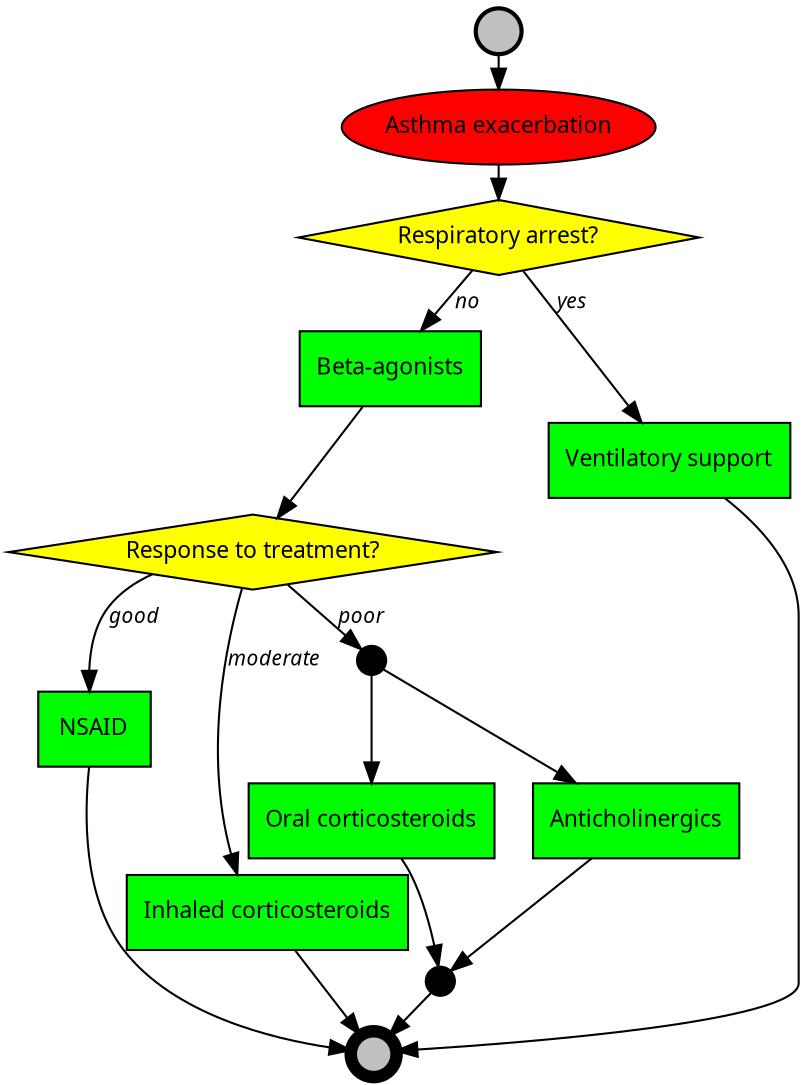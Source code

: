 digraph AE {
	ranksep=0.1;
	node [shape=box, style=filled, fillcolor=green, fontname=Calibri, fontsize=11];
	edge [fontname="Calibri Italic", fontsize=10];

	// Context
	c_ae [label="Asthma exacerbation", shape=oval, style=filled, fillcolor=red];
	
	// Event nodes
	e_start [shape=circle, label="", width=0.3, penwidth=2, fillcolor="gray"];
	e_end [shape=circle, label="", width=0.3, penwidth=6, fillcolor="gray"];
	
	// Action nodes
	a_beta_agonists [label="Beta-agonists"];
	a_nsaid [label="NSAID"];
	a_inh_cortico [label="Inhaled corticosteroids"];
	a_oral_cortico [label="Oral corticosteroids"];
	a_anti [label="Anticholinergics"];
	a_vent_support [label="Ventilatory support"];
	// Decisions
	d_arrest [shape=diamond, fillcolor=yellow, label="Respiratory arrest?"];
	d_response [shape=diamond, fillcolor=yellow, label="Response to treatment?"];
	// Parallel
	p1 [shape=circle, label="", width=0.2, fillcolor=black];
	p2 [shape=circle, label="", width=0.2, fillcolor=black];

	// Arcs
	e_start -> c_ae -> d_arrest;
	d_arrest -> a_vent_support [label="yes"];
	a_vent_support -> e_end;
	d_arrest -> a_beta_agonists [label="no"];
	a_beta_agonists -> d_response;
	d_response -> a_nsaid [label="good"];
	a_nsaid -> e_end;
	d_response -> a_inh_cortico [label="moderate"];
	a_inh_cortico-> e_end;
	d_response -> p1 [label="poor"];
	p1 -> a_oral_cortico -> p2;
	p1 -> a_anti -> p2;
	p2 -> e_end;
}